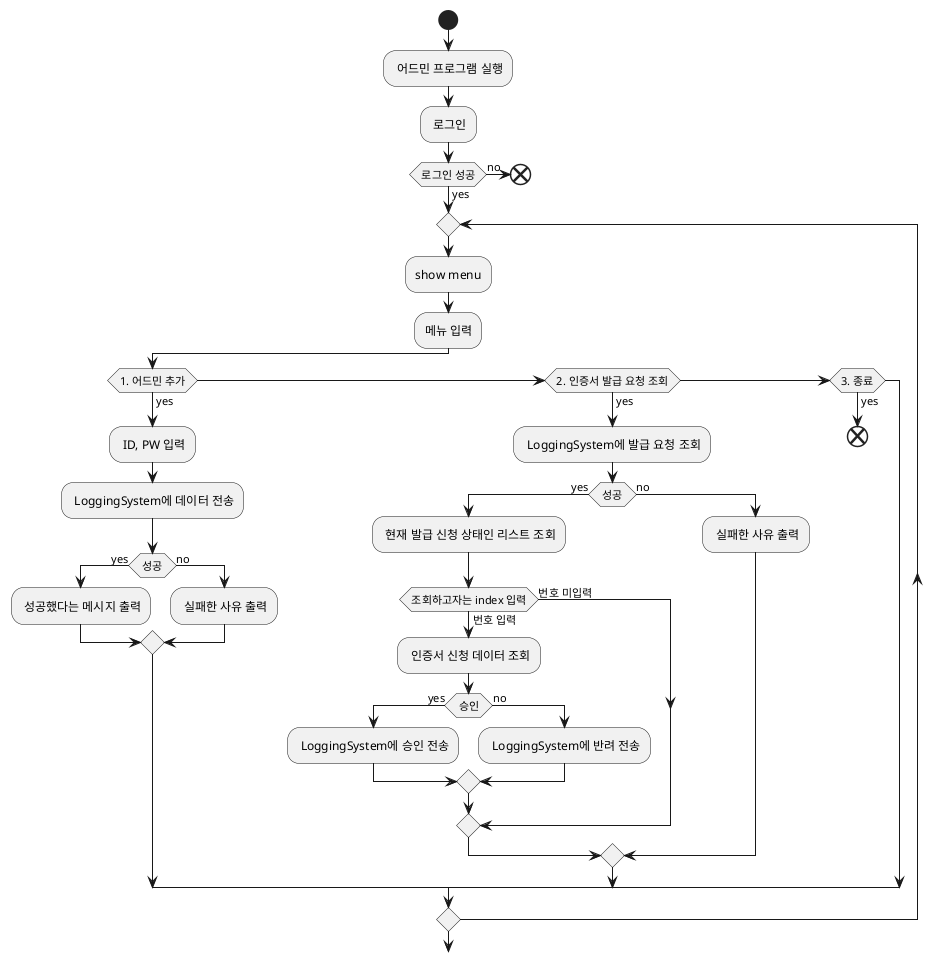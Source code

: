 @startuml AdminActivityDiagram
start
: 어드민 프로그램 실행;
: 로그인;
if (로그인 성공) then(yes)
    repeat
        :show menu;
        :메뉴 입력;
        if (1. 어드민 추가) then(yes)
            : ID, PW 입력;
            : LoggingSystem에 데이터 전송;
            if (성공) then(yes)
                : 성공했다는 메시지 출력;
            else(no)
                : 실패한 사유 출력;
            endif
        elseif (2. 인증서 발급 요청 조회) then(yes)
            : LoggingSystem에 발급 요청 조회;
            if (성공) then(yes)
                : 현재 발급 신청 상태인 리스트 조회;
                if (조회하고자는 index 입력) then(번호 입력)
                    : 인증서 신청 데이터 조회;
                    if (승인) then(yes)
                        : LoggingSystem에 승인 전송;
                    else(no)
                        : LoggingSystem에 반려 전송;
                    endif
                else(번호 미입력)
                endif
            else(no)
                : 실패한 사유 출력;
            endif
        elseif (3. 종료) then(yes)
            end
        endif
    repeat while
else(no)
    end
endif
@enduml